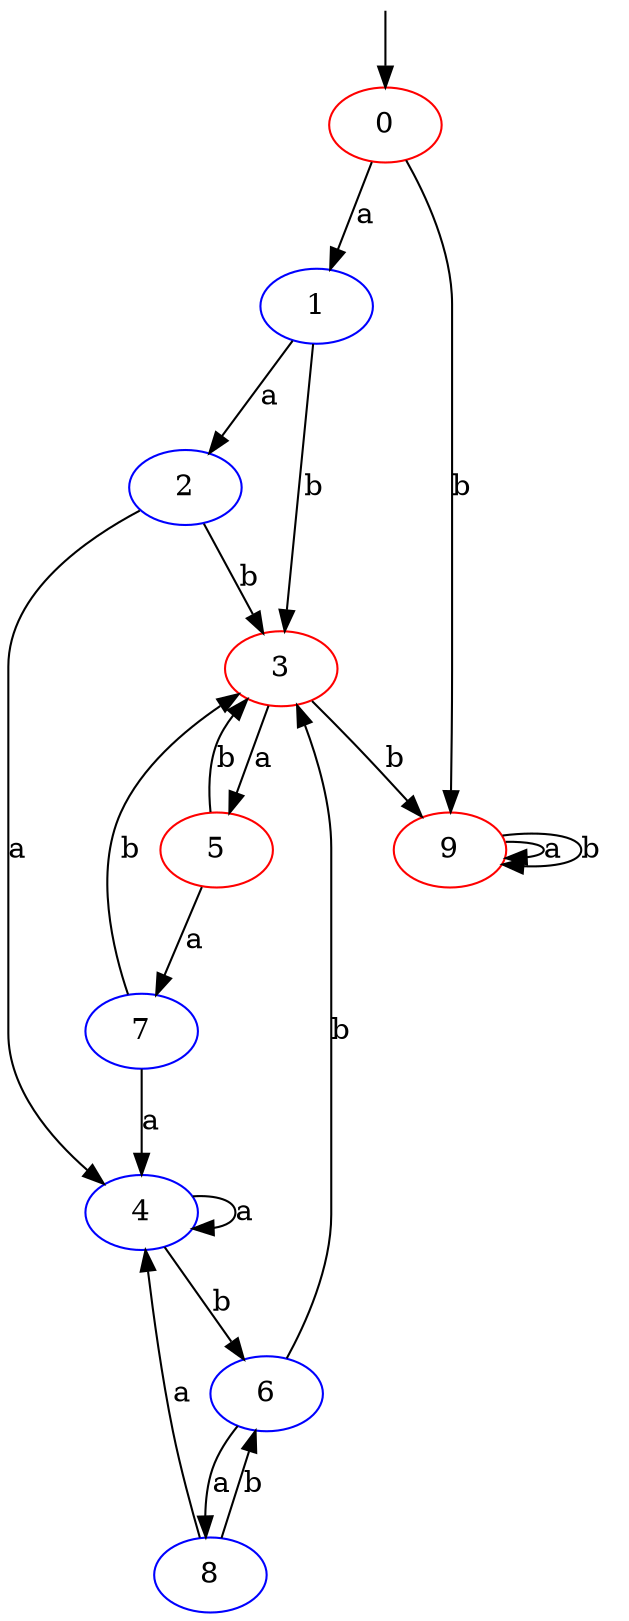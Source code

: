 digraph G{node [color=red;];0;node [color=blue;];1;node [color=blue;];2;node [color=red;];3;node [color=blue;];4;node [color=red;];5;node [color=blue;];6;node [color=blue;];7;node [color=blue;];8;node [color=red;];9;node [shape=none;label="";height=0;width=0;];-1;-1->0;0->1[label="a";];0->9[label="b";];1->2[label="a";];1->3[label="b";];2->4[label="a";];2->3[label="b";];3->5[label="a";];3->9[label="b";];4->4[label="a";];4->6[label="b";];5->7[label="a";];5->3[label="b";];6->8[label="a";];6->3[label="b";];7->4[label="a";];7->3[label="b";];8->4[label="a";];8->6[label="b";];9->9[label="a";];9->9[label="b";];}
